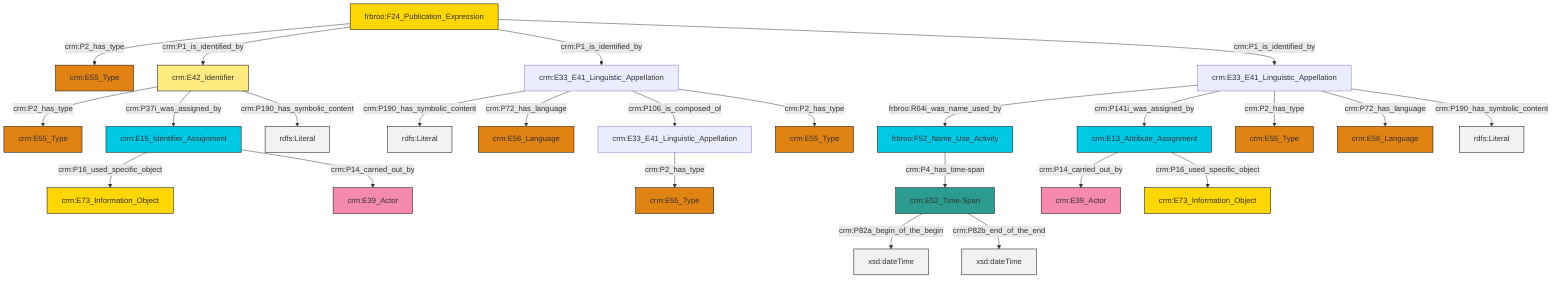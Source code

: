 graph TD
classDef Literal fill:#f2f2f2,stroke:#000000;
classDef CRM_Entity fill:#FFFFFF,stroke:#000000;
classDef Temporal_Entity fill:#00C9E6, stroke:#000000;
classDef Type fill:#E18312, stroke:#000000;
classDef Time-Span fill:#2C9C91, stroke:#000000;
classDef Appellation fill:#FFEB7F, stroke:#000000;
classDef Place fill:#008836, stroke:#000000;
classDef Persistent_Item fill:#B266B2, stroke:#000000;
classDef Conceptual_Object fill:#FFD700, stroke:#000000;
classDef Physical_Thing fill:#D2B48C, stroke:#000000;
classDef Actor fill:#f58aad, stroke:#000000;
classDef PC_Classes fill:#4ce600, stroke:#000000;
classDef Multi fill:#cccccc,stroke:#000000;

2["crm:E33_E41_Linguistic_Appellation"]:::Default -->|frbroo:R64i_was_name_used_by| 3["frbroo:F52_Name_Use_Activity"]:::Temporal_Entity
6["crm:E33_E41_Linguistic_Appellation"]:::Default -->|crm:P190_has_symbolic_content| 7[rdfs:Literal]:::Literal
12["crm:E15_Identifier_Assignment"]:::Temporal_Entity -->|crm:P16_used_specific_object| 14["crm:E73_Information_Object"]:::Conceptual_Object
6["crm:E33_E41_Linguistic_Appellation"]:::Default -->|crm:P72_has_language| 20["crm:E56_Language"]:::Type
21["crm:E42_Identifier"]:::Appellation -->|crm:P2_has_type| 16["crm:E55_Type"]:::Type
6["crm:E33_E41_Linguistic_Appellation"]:::Default -->|crm:P106_is_composed_of| 8["crm:E33_E41_Linguistic_Appellation"]:::Default
23["crm:E52_Time-Span"]:::Time-Span -->|crm:P82a_begin_of_the_begin| 24[xsd:dateTime]:::Literal
3["frbroo:F52_Name_Use_Activity"]:::Temporal_Entity -->|crm:P4_has_time-span| 23["crm:E52_Time-Span"]:::Time-Span
21["crm:E42_Identifier"]:::Appellation -->|crm:P37i_was_assigned_by| 12["crm:E15_Identifier_Assignment"]:::Temporal_Entity
23["crm:E52_Time-Span"]:::Time-Span -->|crm:P82b_end_of_the_end| 28[xsd:dateTime]:::Literal
2["crm:E33_E41_Linguistic_Appellation"]:::Default -->|crm:P141i_was_assigned_by| 30["crm:E13_Attribute_Assignment"]:::Temporal_Entity
10["frbroo:F24_Publication_Expression"]:::Conceptual_Object -->|crm:P2_has_type| 25["crm:E55_Type"]:::Type
21["crm:E42_Identifier"]:::Appellation -->|crm:P190_has_symbolic_content| 33[rdfs:Literal]:::Literal
10["frbroo:F24_Publication_Expression"]:::Conceptual_Object -->|crm:P1_is_identified_by| 21["crm:E42_Identifier"]:::Appellation
30["crm:E13_Attribute_Assignment"]:::Temporal_Entity -->|crm:P14_carried_out_by| 36["crm:E39_Actor"]:::Actor
2["crm:E33_E41_Linguistic_Appellation"]:::Default -->|crm:P2_has_type| 38["crm:E55_Type"]:::Type
2["crm:E33_E41_Linguistic_Appellation"]:::Default -->|crm:P72_has_language| 31["crm:E56_Language"]:::Type
12["crm:E15_Identifier_Assignment"]:::Temporal_Entity -->|crm:P14_carried_out_by| 0["crm:E39_Actor"]:::Actor
2["crm:E33_E41_Linguistic_Appellation"]:::Default -->|crm:P190_has_symbolic_content| 39[rdfs:Literal]:::Literal
10["frbroo:F24_Publication_Expression"]:::Conceptual_Object -->|crm:P1_is_identified_by| 6["crm:E33_E41_Linguistic_Appellation"]:::Default
10["frbroo:F24_Publication_Expression"]:::Conceptual_Object -->|crm:P1_is_identified_by| 2["crm:E33_E41_Linguistic_Appellation"]:::Default
6["crm:E33_E41_Linguistic_Appellation"]:::Default -->|crm:P2_has_type| 18["crm:E55_Type"]:::Type
30["crm:E13_Attribute_Assignment"]:::Temporal_Entity -->|crm:P16_used_specific_object| 34["crm:E73_Information_Object"]:::Conceptual_Object
8["crm:E33_E41_Linguistic_Appellation"]:::Default -->|crm:P2_has_type| 4["crm:E55_Type"]:::Type